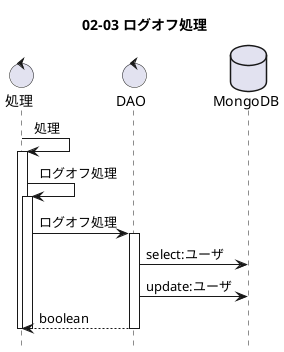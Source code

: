 @startuml 02-03_SEQ_ログオフ処理
hide footbox

title 02-03 ログオフ処理

control 処理 as procedure
control DAO as dao
database MongoDB as db

procedure -> procedure: 処理
activate procedure

procedure -> procedure: ログオフ処理
activate procedure

procedure -> dao: ログオフ処理
activate dao
dao -> db: select:ユーザ
dao -> db: update:ユーザ
procedure <-- dao: boolean
deactivate dao

deactivate procedure

deactivate procedure

@enduml